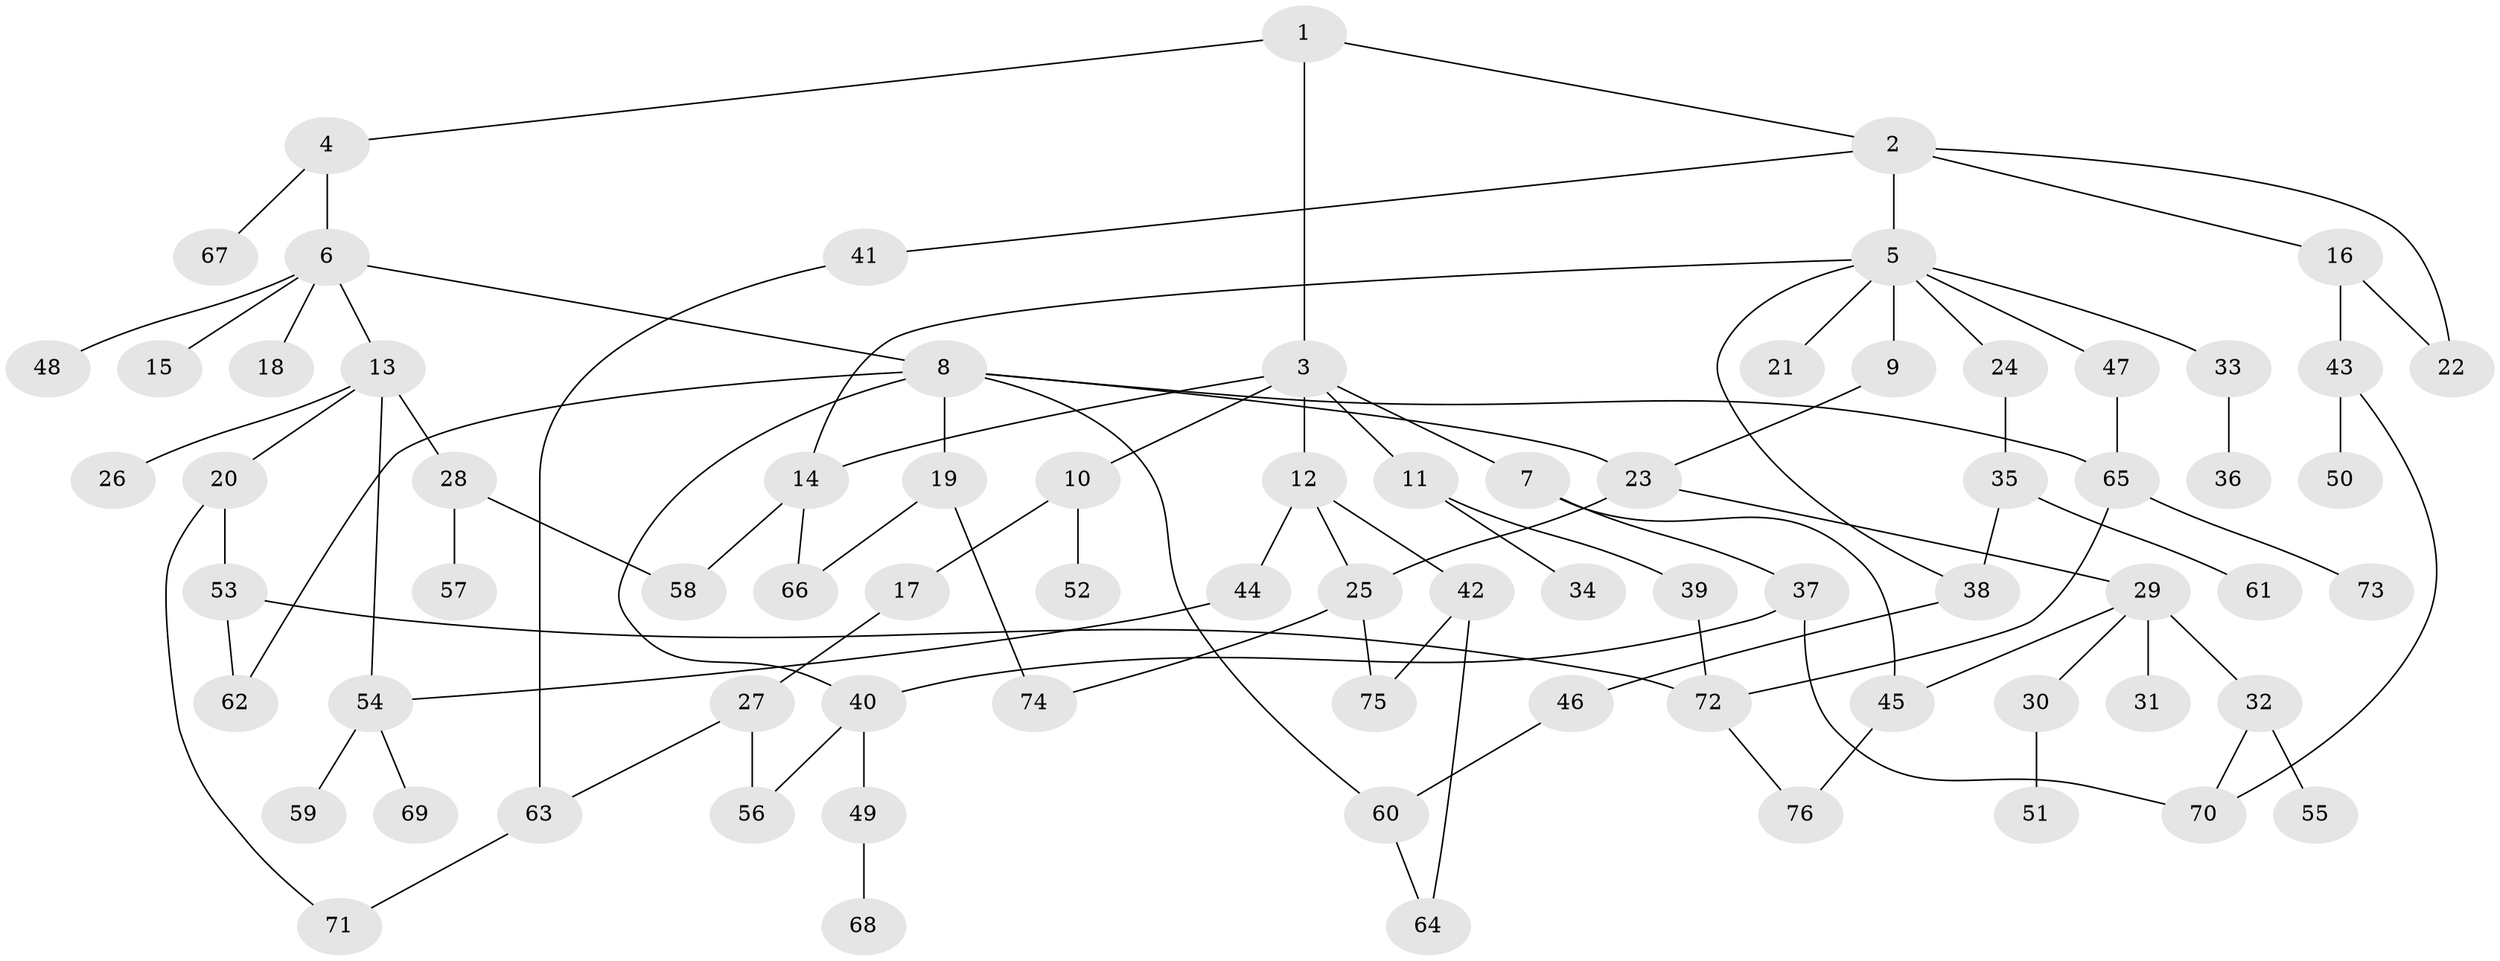 // Generated by graph-tools (version 1.1) at 2025/25/03/09/25 03:25:35]
// undirected, 76 vertices, 99 edges
graph export_dot {
graph [start="1"]
  node [color=gray90,style=filled];
  1;
  2;
  3;
  4;
  5;
  6;
  7;
  8;
  9;
  10;
  11;
  12;
  13;
  14;
  15;
  16;
  17;
  18;
  19;
  20;
  21;
  22;
  23;
  24;
  25;
  26;
  27;
  28;
  29;
  30;
  31;
  32;
  33;
  34;
  35;
  36;
  37;
  38;
  39;
  40;
  41;
  42;
  43;
  44;
  45;
  46;
  47;
  48;
  49;
  50;
  51;
  52;
  53;
  54;
  55;
  56;
  57;
  58;
  59;
  60;
  61;
  62;
  63;
  64;
  65;
  66;
  67;
  68;
  69;
  70;
  71;
  72;
  73;
  74;
  75;
  76;
  1 -- 2;
  1 -- 3;
  1 -- 4;
  2 -- 5;
  2 -- 16;
  2 -- 41;
  2 -- 22;
  3 -- 7;
  3 -- 10;
  3 -- 11;
  3 -- 12;
  3 -- 14;
  4 -- 6;
  4 -- 67;
  5 -- 9;
  5 -- 21;
  5 -- 24;
  5 -- 33;
  5 -- 38;
  5 -- 47;
  5 -- 14;
  6 -- 8;
  6 -- 13;
  6 -- 15;
  6 -- 18;
  6 -- 48;
  7 -- 37;
  7 -- 45;
  8 -- 19;
  8 -- 60;
  8 -- 62;
  8 -- 65;
  8 -- 23;
  8 -- 40;
  9 -- 23;
  10 -- 17;
  10 -- 52;
  11 -- 34;
  11 -- 39;
  12 -- 25;
  12 -- 42;
  12 -- 44;
  13 -- 20;
  13 -- 26;
  13 -- 28;
  13 -- 54;
  14 -- 58;
  14 -- 66;
  16 -- 22;
  16 -- 43;
  17 -- 27;
  19 -- 66;
  19 -- 74;
  20 -- 53;
  20 -- 71;
  23 -- 29;
  23 -- 25;
  24 -- 35;
  25 -- 75;
  25 -- 74;
  27 -- 56;
  27 -- 63;
  28 -- 57;
  28 -- 58;
  29 -- 30;
  29 -- 31;
  29 -- 32;
  29 -- 45;
  30 -- 51;
  32 -- 55;
  32 -- 70;
  33 -- 36;
  35 -- 61;
  35 -- 38;
  37 -- 40;
  37 -- 70;
  38 -- 46;
  39 -- 72;
  40 -- 49;
  40 -- 56;
  41 -- 63;
  42 -- 75;
  42 -- 64;
  43 -- 50;
  43 -- 70;
  44 -- 54;
  45 -- 76;
  46 -- 60;
  47 -- 65;
  49 -- 68;
  53 -- 72;
  53 -- 62;
  54 -- 59;
  54 -- 69;
  60 -- 64;
  63 -- 71;
  65 -- 73;
  65 -- 72;
  72 -- 76;
}
